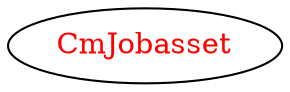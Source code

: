 digraph dependencyGraph {
 concentrate=true;
 ranksep="2.0";
 rankdir="LR"; 
 splines="ortho";
"CmJobasset" [fontcolor="red"];
}